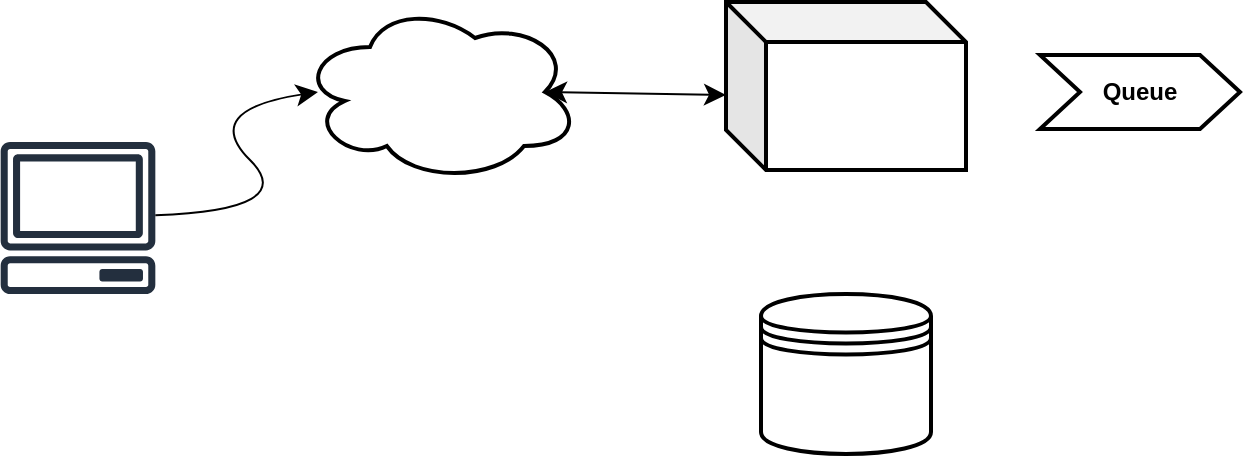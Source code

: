 <mxfile version="11.3.0" type="device" pages="2"><diagram id="p3FvuW7YjVIDMrvA7swN" name="Architecture"><mxGraphModel dx="1408" dy="769" grid="1" gridSize="10" guides="1" tooltips="1" connect="1" arrows="1" fold="1" page="1" pageScale="1" pageWidth="827" pageHeight="1169" math="0" shadow="0"><root><mxCell id="0"/><mxCell id="1" parent="0"/><mxCell id="fKPmf4jDLeAYHBficWGN-1" value="" style="ellipse;shape=cloud;whiteSpace=wrap;html=1;strokeWidth=2;" vertex="1" parent="1"><mxGeometry x="200" y="26" width="140" height="90" as="geometry"/></mxCell><mxCell id="fKPmf4jDLeAYHBficWGN-8" value="" style="shape=cube;whiteSpace=wrap;html=1;boundedLbl=1;backgroundOutline=1;darkOpacity=0.05;darkOpacity2=0.1;strokeWidth=2;" vertex="1" parent="1"><mxGeometry x="413" y="26" width="120" height="84" as="geometry"/></mxCell><mxCell id="fKPmf4jDLeAYHBficWGN-9" value="" style="outlineConnect=0;fontColor=#232F3E;gradientColor=none;fillColor=#232F3E;strokeColor=none;dashed=0;verticalLabelPosition=bottom;verticalAlign=top;align=center;html=1;fontSize=12;fontStyle=0;aspect=fixed;pointerEvents=1;shape=mxgraph.aws4.client;" vertex="1" parent="1"><mxGeometry x="50" y="96" width="78" height="76" as="geometry"/></mxCell><mxCell id="fKPmf4jDLeAYHBficWGN-13" value="" style="shape=datastore;whiteSpace=wrap;html=1;strokeWidth=2;" vertex="1" parent="1"><mxGeometry x="430.5" y="172" width="85" height="80" as="geometry"/></mxCell><mxCell id="fKPmf4jDLeAYHBficWGN-15" value="" style="curved=1;endArrow=classic;html=1;entryX=0.064;entryY=0.5;entryDx=0;entryDy=0;entryPerimeter=0;endSize=8;startSize=8;" edge="1" parent="1" source="fKPmf4jDLeAYHBficWGN-9" target="fKPmf4jDLeAYHBficWGN-1"><mxGeometry width="50" height="50" relative="1" as="geometry"><mxPoint x="150" y="130" as="sourcePoint"/><mxPoint x="200" y="80" as="targetPoint"/><Array as="points"><mxPoint x="200" y="130"/><mxPoint x="150" y="80"/></Array></mxGeometry></mxCell><mxCell id="fKPmf4jDLeAYHBficWGN-16" value="" style="endArrow=classic;startArrow=classic;html=1;exitX=0.875;exitY=0.5;exitDx=0;exitDy=0;exitPerimeter=0;entryX=0;entryY=0;entryDx=0;entryDy=46.5;entryPerimeter=0;jumpSize=8;endSize=8;startSize=8;" edge="1" parent="1" source="fKPmf4jDLeAYHBficWGN-1" target="fKPmf4jDLeAYHBficWGN-8"><mxGeometry width="50" height="50" relative="1" as="geometry"><mxPoint x="367.5" y="96" as="sourcePoint"/><mxPoint x="417.5" y="46" as="targetPoint"/></mxGeometry></mxCell><mxCell id="fKPmf4jDLeAYHBficWGN-20" value="&lt;b&gt;Queue&lt;/b&gt;" style="shape=step;perimeter=stepPerimeter;whiteSpace=wrap;html=1;fixedSize=1;strokeColor=#000000;strokeWidth=2;fillColor=none;" vertex="1" parent="1"><mxGeometry x="570" y="52.5" width="100" height="37" as="geometry"/></mxCell></root></mxGraphModel></diagram><diagram id="dRduurthhZw1JQBdHSn9" name="Logos"><mxGraphModel dx="3296" dy="1538" grid="1" gridSize="10" guides="1" tooltips="1" connect="1" arrows="1" fold="1" page="1" pageScale="1" pageWidth="827" pageHeight="1169" math="0" shadow="0"><root><mxCell id="cW5P7pubEYU7k_w5UQWa-0"/><mxCell id="cW5P7pubEYU7k_w5UQWa-1" parent="cW5P7pubEYU7k_w5UQWa-0"/><mxCell id="cW5P7pubEYU7k_w5UQWa-2" value="" style="shape=image;verticalLabelPosition=bottom;labelBackgroundColor=#ffffff;verticalAlign=top;aspect=fixed;imageAspect=0;image=https://vuejs.org/images/logo.png;" vertex="1" parent="cW5P7pubEYU7k_w5UQWa-1"><mxGeometry x="58.5" width="120" height="120" as="geometry"/></mxCell><mxCell id="cW5P7pubEYU7k_w5UQWa-3" value="" style="shape=image;verticalLabelPosition=bottom;labelBackgroundColor=#ffffff;verticalAlign=top;aspect=fixed;imageAspect=0;image=https://logodix.com/logo/2030514.png;" vertex="1" parent="cW5P7pubEYU7k_w5UQWa-1"><mxGeometry x="238.5" y="11" width="279" height="98" as="geometry"/></mxCell><mxCell id="cW5P7pubEYU7k_w5UQWa-4" value="" style="shape=image;verticalLabelPosition=bottom;labelBackgroundColor=#ffffff;verticalAlign=top;aspect=fixed;imageAspect=0;image=https://upload.wikimedia.org/wikipedia/commons/thumb/c/c3/Python-logo-notext.svg/1024px-Python-logo-notext.svg.png;" vertex="1" parent="cW5P7pubEYU7k_w5UQWa-1"><mxGeometry x="71" y="120" width="100" height="100" as="geometry"/></mxCell><mxCell id="cW5P7pubEYU7k_w5UQWa-5" value="" style="shape=image;verticalLabelPosition=bottom;labelBackgroundColor=#ffffff;verticalAlign=top;aspect=fixed;imageAspect=0;image=https://upload.wikimedia.org/wikipedia/commons/thumb/f/f8/Python_logo_and_wordmark.svg/1280px-Python_logo_and_wordmark.svg.png;" vertex="1" parent="cW5P7pubEYU7k_w5UQWa-1"><mxGeometry x="220" y="120" width="386" height="114" as="geometry"/></mxCell><mxCell id="cW5P7pubEYU7k_w5UQWa-6" value="" style="shape=image;verticalLabelPosition=bottom;labelBackgroundColor=#ffffff;verticalAlign=top;aspect=fixed;imageAspect=0;image=https://www.ambient-it.net/wp-content/uploads/2019/12/Logo-Flask-200x175.png;" vertex="1" parent="cW5P7pubEYU7k_w5UQWa-1"><mxGeometry x="71" y="234" width="106" height="93" as="geometry"/></mxCell><mxCell id="cW5P7pubEYU7k_w5UQWa-7" value="" style="shape=image;verticalLabelPosition=bottom;labelBackgroundColor=#ffffff;verticalAlign=top;aspect=fixed;imageAspect=0;image=https://miro.medium.com/max/480/1*MCpM5idqhNRjoWCfb_60OA.png;" vertex="1" parent="cW5P7pubEYU7k_w5UQWa-1"><mxGeometry x="238.5" y="234" width="263" height="132" as="geometry"/></mxCell><mxCell id="cW5P7pubEYU7k_w5UQWa-8" value="" style="shape=image;verticalLabelPosition=bottom;labelBackgroundColor=#ffffff;verticalAlign=top;aspect=fixed;imageAspect=0;image=https://upload.wikimedia.org/wikipedia/commons/1/19/Celery_logo.png;" vertex="1" parent="cW5P7pubEYU7k_w5UQWa-1"><mxGeometry x="50" y="366" width="142" height="142" as="geometry"/></mxCell><mxCell id="cW5P7pubEYU7k_w5UQWa-9" value="" style="shape=image;verticalLabelPosition=bottom;labelBackgroundColor=#ffffff;verticalAlign=top;aspect=fixed;imageAspect=0;image=https://camo.githubusercontent.com/2fd54823d96e135d6ac0ad3a1540af596b98de19/687474703a2f2f646f63732e63656c65727970726f6a6563742e6f72672f656e2f6c61746573742f5f696d616765732f63656c6572792d62616e6e65722d736d616c6c2e706e67;" vertex="1" parent="cW5P7pubEYU7k_w5UQWa-1"><mxGeometry x="229.5" y="415" width="520" height="44" as="geometry"/></mxCell><mxCell id="cW5P7pubEYU7k_w5UQWa-10" value="" style="shape=image;verticalLabelPosition=bottom;labelBackgroundColor=#ffffff;verticalAlign=top;aspect=fixed;imageAspect=0;image=https://www.actuia.com/wp-content/uploads/2018/05/keras-800x232.png;" vertex="1" parent="cW5P7pubEYU7k_w5UQWa-1"><mxGeometry x="238.5" y="490" width="382" height="111" as="geometry"/></mxCell><mxCell id="cW5P7pubEYU7k_w5UQWa-11" value="" style="shape=image;verticalLabelPosition=bottom;labelBackgroundColor=#ffffff;verticalAlign=top;aspect=fixed;imageAspect=0;image=https://upload.wikimedia.org/wikipedia/commons/c/c9/Keras_Logo.jpg;" vertex="1" parent="cW5P7pubEYU7k_w5UQWa-1"><mxGeometry x="63" y="490" width="116" height="116" as="geometry"/></mxCell><mxCell id="cW5P7pubEYU7k_w5UQWa-15" value="" style="shape=image;verticalLabelPosition=bottom;labelBackgroundColor=#ffffff;verticalAlign=top;aspect=fixed;imageAspect=0;image=https://camo.githubusercontent.com/37a83e8eca1db15cf70475cc6bdd4880b1f7b04d/68747470733a2f2f7777772e74656e736f72666c6f772e6f72672f696d616765732f74665f6c6f676f5f686f72697a6f6e74616c2e706e67;" vertex="1" parent="cW5P7pubEYU7k_w5UQWa-1"><mxGeometry x="220" y="584" width="595" height="201" as="geometry"/></mxCell><mxCell id="cW5P7pubEYU7k_w5UQWa-16" value="" style="shape=image;verticalLabelPosition=bottom;labelBackgroundColor=#ffffff;verticalAlign=top;aspect=fixed;imageAspect=0;image=https://avatars2.githubusercontent.com/u/15658638?s=400&amp;v=4;" vertex="1" parent="cW5P7pubEYU7k_w5UQWa-1"><mxGeometry x="67" y="629.5" width="108" height="108" as="geometry"/></mxCell><mxCell id="cW5P7pubEYU7k_w5UQWa-17" value="" style="shape=image;verticalLabelPosition=bottom;labelBackgroundColor=#ffffff;verticalAlign=top;aspect=fixed;imageAspect=0;image=https://cdn.freebiesupply.com/logos/large/2x/rabbitmq-logo-png-transparent.png;" vertex="1" parent="cW5P7pubEYU7k_w5UQWa-1"><mxGeometry x="74" y="785" width="94" height="100" as="geometry"/></mxCell><mxCell id="cW5P7pubEYU7k_w5UQWa-18" value="" style="shape=image;verticalLabelPosition=bottom;labelBackgroundColor=#ffffff;verticalAlign=top;aspect=fixed;imageAspect=0;image=https://upload.wikimedia.org/wikipedia/commons/thumb/7/71/RabbitMQ_logo.svg/1280px-RabbitMQ_logo.svg.png;" vertex="1" parent="cW5P7pubEYU7k_w5UQWa-1"><mxGeometry x="238.5" y="797" width="555" height="88" as="geometry"/></mxCell><mxCell id="cW5P7pubEYU7k_w5UQWa-20" value="" style="shape=image;verticalLabelPosition=bottom;labelBackgroundColor=#ffffff;verticalAlign=top;aspect=fixed;imageAspect=0;image=https://seeklogo.com/images/D/docker-logo-CF97D0124B-seeklogo.com.png;" vertex="1" parent="cW5P7pubEYU7k_w5UQWa-1"><mxGeometry x="60" y="920" width="122" height="90" as="geometry"/></mxCell><mxCell id="cW5P7pubEYU7k_w5UQWa-21" value="" style="shape=image;verticalLabelPosition=bottom;labelBackgroundColor=#ffffff;verticalAlign=top;aspect=fixed;imageAspect=0;image=https://1.bp.blogspot.com/-j9DA-QgceWY/Xcf8D-637DI/AAAAAAAAGio/C_3_VjVxyoA2nS5DRBYV8tipC9563AoYQCLcBGAsYHQ/s1600/Docker%2BLogo.png;" vertex="1" parent="cW5P7pubEYU7k_w5UQWa-1"><mxGeometry x="230" y="897" width="334" height="143" as="geometry"/></mxCell><mxCell id="cW5P7pubEYU7k_w5UQWa-22" value="" style="shape=image;verticalLabelPosition=bottom;labelBackgroundColor=#ffffff;verticalAlign=top;aspect=fixed;imageAspect=0;image=https://influxdata.github.io/branding/img/downloads/influxdata-logo--symbol--pool-alpha.png;" vertex="1" parent="cW5P7pubEYU7k_w5UQWa-1"><mxGeometry x="50" y="1030" width="110" height="110" as="geometry"/></mxCell><mxCell id="cW5P7pubEYU7k_w5UQWa-23" value="" style="shape=image;verticalLabelPosition=bottom;labelBackgroundColor=#ffffff;verticalAlign=top;aspect=fixed;imageAspect=0;image=https://dbdb.io/media/logos/InfluxDB.png;" vertex="1" parent="cW5P7pubEYU7k_w5UQWa-1"><mxGeometry x="230" y="1040" width="453" height="106" as="geometry"/></mxCell><mxCell id="cW5P7pubEYU7k_w5UQWa-24" value="" style="shape=image;verticalLabelPosition=bottom;labelBackgroundColor=#ffffff;verticalAlign=top;aspect=fixed;imageAspect=0;image=https://dwglogo.com/wp-content/uploads/2018/03/SQLite_Vector_logo.png;" vertex="1" parent="cW5P7pubEYU7k_w5UQWa-1"><mxGeometry x="605" y="11" width="156" height="107" as="geometry"/></mxCell><mxCell id="cW5P7pubEYU7k_w5UQWa-25" value="" style="shape=image;verticalLabelPosition=bottom;labelBackgroundColor=#ffffff;verticalAlign=top;aspect=fixed;imageAspect=0;image=https://upload.wikimedia.org/wikipedia/commons/thumb/3/38/SQLite370.svg/800px-SQLite370.svg.png;" vertex="1" parent="cW5P7pubEYU7k_w5UQWa-1"><mxGeometry x="640" y="130" width="168" height="80" as="geometry"/></mxCell></root></mxGraphModel></diagram></mxfile>
